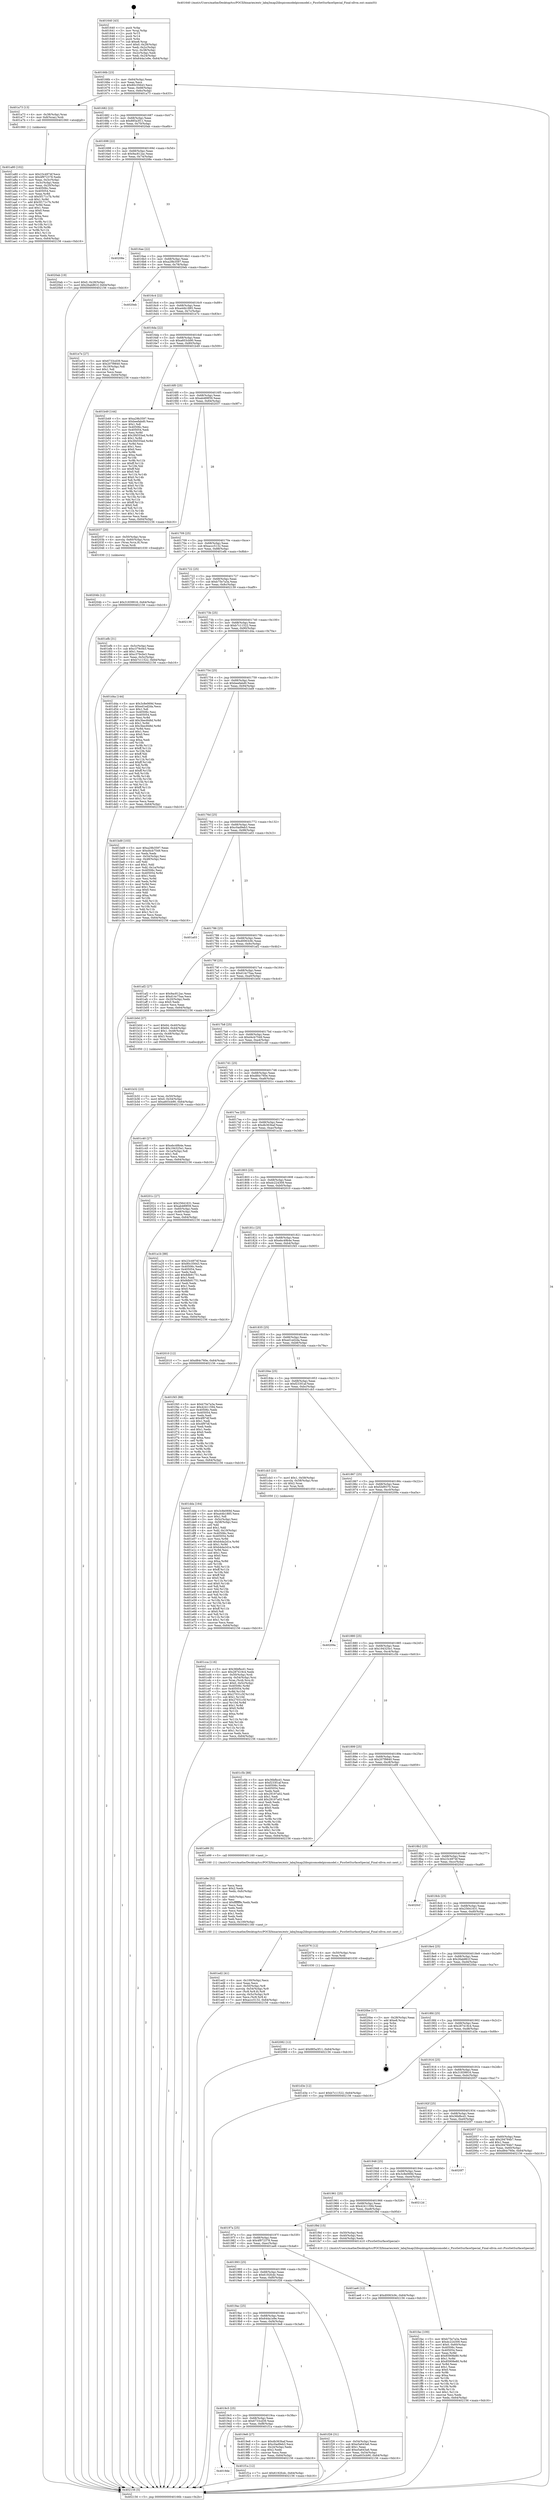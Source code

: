 digraph "0x401640" {
  label = "0x401640 (/mnt/c/Users/mathe/Desktop/tcc/POCII/binaries/extr_labq3map2libspicomodelpicomodel.c_PicoSetSurfaceSpecial_Final-ollvm.out::main(0))"
  labelloc = "t"
  node[shape=record]

  Entry [label="",width=0.3,height=0.3,shape=circle,fillcolor=black,style=filled]
  "0x40166b" [label="{
     0x40166b [23]\l
     | [instrs]\l
     &nbsp;&nbsp;0x40166b \<+3\>: mov -0x64(%rbp),%eax\l
     &nbsp;&nbsp;0x40166e \<+2\>: mov %eax,%ecx\l
     &nbsp;&nbsp;0x401670 \<+6\>: sub $0x80c35643,%ecx\l
     &nbsp;&nbsp;0x401676 \<+3\>: mov %eax,-0x68(%rbp)\l
     &nbsp;&nbsp;0x401679 \<+3\>: mov %ecx,-0x6c(%rbp)\l
     &nbsp;&nbsp;0x40167c \<+6\>: je 0000000000401a73 \<main+0x433\>\l
  }"]
  "0x401a73" [label="{
     0x401a73 [13]\l
     | [instrs]\l
     &nbsp;&nbsp;0x401a73 \<+4\>: mov -0x38(%rbp),%rax\l
     &nbsp;&nbsp;0x401a77 \<+4\>: mov 0x8(%rax),%rdi\l
     &nbsp;&nbsp;0x401a7b \<+5\>: call 0000000000401060 \<atoi@plt\>\l
     | [calls]\l
     &nbsp;&nbsp;0x401060 \{1\} (unknown)\l
  }"]
  "0x401682" [label="{
     0x401682 [22]\l
     | [instrs]\l
     &nbsp;&nbsp;0x401682 \<+5\>: jmp 0000000000401687 \<main+0x47\>\l
     &nbsp;&nbsp;0x401687 \<+3\>: mov -0x68(%rbp),%eax\l
     &nbsp;&nbsp;0x40168a \<+5\>: sub $0x885a3f11,%eax\l
     &nbsp;&nbsp;0x40168f \<+3\>: mov %eax,-0x70(%rbp)\l
     &nbsp;&nbsp;0x401692 \<+6\>: je 00000000004020ab \<main+0xa6b\>\l
  }"]
  Exit [label="",width=0.3,height=0.3,shape=circle,fillcolor=black,style=filled,peripheries=2]
  "0x4020ab" [label="{
     0x4020ab [19]\l
     | [instrs]\l
     &nbsp;&nbsp;0x4020ab \<+7\>: movl $0x0,-0x28(%rbp)\l
     &nbsp;&nbsp;0x4020b2 \<+7\>: movl $0x26ab861f,-0x64(%rbp)\l
     &nbsp;&nbsp;0x4020b9 \<+5\>: jmp 0000000000402156 \<main+0xb16\>\l
  }"]
  "0x401698" [label="{
     0x401698 [22]\l
     | [instrs]\l
     &nbsp;&nbsp;0x401698 \<+5\>: jmp 000000000040169d \<main+0x5d\>\l
     &nbsp;&nbsp;0x40169d \<+3\>: mov -0x68(%rbp),%eax\l
     &nbsp;&nbsp;0x4016a0 \<+5\>: sub $0x9ac812ac,%eax\l
     &nbsp;&nbsp;0x4016a5 \<+3\>: mov %eax,-0x74(%rbp)\l
     &nbsp;&nbsp;0x4016a8 \<+6\>: je 000000000040208e \<main+0xa4e\>\l
  }"]
  "0x402082" [label="{
     0x402082 [12]\l
     | [instrs]\l
     &nbsp;&nbsp;0x402082 \<+7\>: movl $0x885a3f11,-0x64(%rbp)\l
     &nbsp;&nbsp;0x402089 \<+5\>: jmp 0000000000402156 \<main+0xb16\>\l
  }"]
  "0x40208e" [label="{
     0x40208e\l
  }", style=dashed]
  "0x4016ae" [label="{
     0x4016ae [22]\l
     | [instrs]\l
     &nbsp;&nbsp;0x4016ae \<+5\>: jmp 00000000004016b3 \<main+0x73\>\l
     &nbsp;&nbsp;0x4016b3 \<+3\>: mov -0x68(%rbp),%eax\l
     &nbsp;&nbsp;0x4016b6 \<+5\>: sub $0xa29b3597,%eax\l
     &nbsp;&nbsp;0x4016bb \<+3\>: mov %eax,-0x78(%rbp)\l
     &nbsp;&nbsp;0x4016be \<+6\>: je 00000000004020eb \<main+0xaab\>\l
  }"]
  "0x40204b" [label="{
     0x40204b [12]\l
     | [instrs]\l
     &nbsp;&nbsp;0x40204b \<+7\>: movl $0x31839916,-0x64(%rbp)\l
     &nbsp;&nbsp;0x402052 \<+5\>: jmp 0000000000402156 \<main+0xb16\>\l
  }"]
  "0x4020eb" [label="{
     0x4020eb\l
  }", style=dashed]
  "0x4016c4" [label="{
     0x4016c4 [22]\l
     | [instrs]\l
     &nbsp;&nbsp;0x4016c4 \<+5\>: jmp 00000000004016c9 \<main+0x89\>\l
     &nbsp;&nbsp;0x4016c9 \<+3\>: mov -0x68(%rbp),%eax\l
     &nbsp;&nbsp;0x4016cc \<+5\>: sub $0xa44b1885,%eax\l
     &nbsp;&nbsp;0x4016d1 \<+3\>: mov %eax,-0x7c(%rbp)\l
     &nbsp;&nbsp;0x4016d4 \<+6\>: je 0000000000401e7e \<main+0x83e\>\l
  }"]
  "0x401fac" [label="{
     0x401fac [100]\l
     | [instrs]\l
     &nbsp;&nbsp;0x401fac \<+5\>: mov $0xb75e7a3a,%edx\l
     &nbsp;&nbsp;0x401fb1 \<+5\>: mov $0xdc224309,%esi\l
     &nbsp;&nbsp;0x401fb6 \<+7\>: movl $0x0,-0x60(%rbp)\l
     &nbsp;&nbsp;0x401fbd \<+7\>: mov 0x40506c,%eax\l
     &nbsp;&nbsp;0x401fc4 \<+7\>: mov 0x405054,%ecx\l
     &nbsp;&nbsp;0x401fcb \<+3\>: mov %eax,%r8d\l
     &nbsp;&nbsp;0x401fce \<+7\>: add $0x85908e80,%r8d\l
     &nbsp;&nbsp;0x401fd5 \<+4\>: sub $0x1,%r8d\l
     &nbsp;&nbsp;0x401fd9 \<+7\>: sub $0x85908e80,%r8d\l
     &nbsp;&nbsp;0x401fe0 \<+4\>: imul %r8d,%eax\l
     &nbsp;&nbsp;0x401fe4 \<+3\>: and $0x1,%eax\l
     &nbsp;&nbsp;0x401fe7 \<+3\>: cmp $0x0,%eax\l
     &nbsp;&nbsp;0x401fea \<+4\>: sete %r9b\l
     &nbsp;&nbsp;0x401fee \<+3\>: cmp $0xa,%ecx\l
     &nbsp;&nbsp;0x401ff1 \<+4\>: setl %r10b\l
     &nbsp;&nbsp;0x401ff5 \<+3\>: mov %r9b,%r11b\l
     &nbsp;&nbsp;0x401ff8 \<+3\>: and %r10b,%r11b\l
     &nbsp;&nbsp;0x401ffb \<+3\>: xor %r10b,%r9b\l
     &nbsp;&nbsp;0x401ffe \<+3\>: or %r9b,%r11b\l
     &nbsp;&nbsp;0x402001 \<+4\>: test $0x1,%r11b\l
     &nbsp;&nbsp;0x402005 \<+3\>: cmovne %esi,%edx\l
     &nbsp;&nbsp;0x402008 \<+3\>: mov %edx,-0x64(%rbp)\l
     &nbsp;&nbsp;0x40200b \<+5\>: jmp 0000000000402156 \<main+0xb16\>\l
  }"]
  "0x401e7e" [label="{
     0x401e7e [27]\l
     | [instrs]\l
     &nbsp;&nbsp;0x401e7e \<+5\>: mov $0x6733cd39,%eax\l
     &nbsp;&nbsp;0x401e83 \<+5\>: mov $0x207f9840,%ecx\l
     &nbsp;&nbsp;0x401e88 \<+3\>: mov -0x19(%rbp),%dl\l
     &nbsp;&nbsp;0x401e8b \<+3\>: test $0x1,%dl\l
     &nbsp;&nbsp;0x401e8e \<+3\>: cmovne %ecx,%eax\l
     &nbsp;&nbsp;0x401e91 \<+3\>: mov %eax,-0x64(%rbp)\l
     &nbsp;&nbsp;0x401e94 \<+5\>: jmp 0000000000402156 \<main+0xb16\>\l
  }"]
  "0x4016da" [label="{
     0x4016da [22]\l
     | [instrs]\l
     &nbsp;&nbsp;0x4016da \<+5\>: jmp 00000000004016df \<main+0x9f\>\l
     &nbsp;&nbsp;0x4016df \<+3\>: mov -0x68(%rbp),%eax\l
     &nbsp;&nbsp;0x4016e2 \<+5\>: sub $0xa603cb90,%eax\l
     &nbsp;&nbsp;0x4016e7 \<+3\>: mov %eax,-0x80(%rbp)\l
     &nbsp;&nbsp;0x4016ea \<+6\>: je 0000000000401b49 \<main+0x509\>\l
  }"]
  "0x4019de" [label="{
     0x4019de\l
  }", style=dashed]
  "0x401b49" [label="{
     0x401b49 [144]\l
     | [instrs]\l
     &nbsp;&nbsp;0x401b49 \<+5\>: mov $0xa29b3597,%eax\l
     &nbsp;&nbsp;0x401b4e \<+5\>: mov $0xbeefabd0,%ecx\l
     &nbsp;&nbsp;0x401b53 \<+2\>: mov $0x1,%dl\l
     &nbsp;&nbsp;0x401b55 \<+7\>: mov 0x40506c,%esi\l
     &nbsp;&nbsp;0x401b5c \<+7\>: mov 0x405054,%edi\l
     &nbsp;&nbsp;0x401b63 \<+3\>: mov %esi,%r8d\l
     &nbsp;&nbsp;0x401b66 \<+7\>: add $0x3f4555ed,%r8d\l
     &nbsp;&nbsp;0x401b6d \<+4\>: sub $0x1,%r8d\l
     &nbsp;&nbsp;0x401b71 \<+7\>: sub $0x3f4555ed,%r8d\l
     &nbsp;&nbsp;0x401b78 \<+4\>: imul %r8d,%esi\l
     &nbsp;&nbsp;0x401b7c \<+3\>: and $0x1,%esi\l
     &nbsp;&nbsp;0x401b7f \<+3\>: cmp $0x0,%esi\l
     &nbsp;&nbsp;0x401b82 \<+4\>: sete %r9b\l
     &nbsp;&nbsp;0x401b86 \<+3\>: cmp $0xa,%edi\l
     &nbsp;&nbsp;0x401b89 \<+4\>: setl %r10b\l
     &nbsp;&nbsp;0x401b8d \<+3\>: mov %r9b,%r11b\l
     &nbsp;&nbsp;0x401b90 \<+4\>: xor $0xff,%r11b\l
     &nbsp;&nbsp;0x401b94 \<+3\>: mov %r10b,%bl\l
     &nbsp;&nbsp;0x401b97 \<+3\>: xor $0xff,%bl\l
     &nbsp;&nbsp;0x401b9a \<+3\>: xor $0x0,%dl\l
     &nbsp;&nbsp;0x401b9d \<+3\>: mov %r11b,%r14b\l
     &nbsp;&nbsp;0x401ba0 \<+4\>: and $0x0,%r14b\l
     &nbsp;&nbsp;0x401ba4 \<+3\>: and %dl,%r9b\l
     &nbsp;&nbsp;0x401ba7 \<+3\>: mov %bl,%r15b\l
     &nbsp;&nbsp;0x401baa \<+4\>: and $0x0,%r15b\l
     &nbsp;&nbsp;0x401bae \<+3\>: and %dl,%r10b\l
     &nbsp;&nbsp;0x401bb1 \<+3\>: or %r9b,%r14b\l
     &nbsp;&nbsp;0x401bb4 \<+3\>: or %r10b,%r15b\l
     &nbsp;&nbsp;0x401bb7 \<+3\>: xor %r15b,%r14b\l
     &nbsp;&nbsp;0x401bba \<+3\>: or %bl,%r11b\l
     &nbsp;&nbsp;0x401bbd \<+4\>: xor $0xff,%r11b\l
     &nbsp;&nbsp;0x401bc1 \<+3\>: or $0x0,%dl\l
     &nbsp;&nbsp;0x401bc4 \<+3\>: and %dl,%r11b\l
     &nbsp;&nbsp;0x401bc7 \<+3\>: or %r11b,%r14b\l
     &nbsp;&nbsp;0x401bca \<+4\>: test $0x1,%r14b\l
     &nbsp;&nbsp;0x401bce \<+3\>: cmovne %ecx,%eax\l
     &nbsp;&nbsp;0x401bd1 \<+3\>: mov %eax,-0x64(%rbp)\l
     &nbsp;&nbsp;0x401bd4 \<+5\>: jmp 0000000000402156 \<main+0xb16\>\l
  }"]
  "0x4016f0" [label="{
     0x4016f0 [25]\l
     | [instrs]\l
     &nbsp;&nbsp;0x4016f0 \<+5\>: jmp 00000000004016f5 \<main+0xb5\>\l
     &nbsp;&nbsp;0x4016f5 \<+3\>: mov -0x68(%rbp),%eax\l
     &nbsp;&nbsp;0x4016f8 \<+5\>: sub $0xab489f39,%eax\l
     &nbsp;&nbsp;0x4016fd \<+6\>: mov %eax,-0x84(%rbp)\l
     &nbsp;&nbsp;0x401703 \<+6\>: je 0000000000402037 \<main+0x9f7\>\l
  }"]
  "0x401f1a" [label="{
     0x401f1a [12]\l
     | [instrs]\l
     &nbsp;&nbsp;0x401f1a \<+7\>: movl $0x6192fcdc,-0x64(%rbp)\l
     &nbsp;&nbsp;0x401f21 \<+5\>: jmp 0000000000402156 \<main+0xb16\>\l
  }"]
  "0x402037" [label="{
     0x402037 [20]\l
     | [instrs]\l
     &nbsp;&nbsp;0x402037 \<+4\>: mov -0x50(%rbp),%rax\l
     &nbsp;&nbsp;0x40203b \<+4\>: movslq -0x60(%rbp),%rcx\l
     &nbsp;&nbsp;0x40203f \<+4\>: mov (%rax,%rcx,8),%rax\l
     &nbsp;&nbsp;0x402043 \<+3\>: mov %rax,%rdi\l
     &nbsp;&nbsp;0x402046 \<+5\>: call 0000000000401030 \<free@plt\>\l
     | [calls]\l
     &nbsp;&nbsp;0x401030 \{1\} (unknown)\l
  }"]
  "0x401709" [label="{
     0x401709 [25]\l
     | [instrs]\l
     &nbsp;&nbsp;0x401709 \<+5\>: jmp 000000000040170e \<main+0xce\>\l
     &nbsp;&nbsp;0x40170e \<+3\>: mov -0x68(%rbp),%eax\l
     &nbsp;&nbsp;0x401711 \<+5\>: sub $0xaccc5132,%eax\l
     &nbsp;&nbsp;0x401716 \<+6\>: mov %eax,-0x88(%rbp)\l
     &nbsp;&nbsp;0x40171c \<+6\>: je 0000000000401efb \<main+0x8bb\>\l
  }"]
  "0x401ed2" [label="{
     0x401ed2 [41]\l
     | [instrs]\l
     &nbsp;&nbsp;0x401ed2 \<+6\>: mov -0x100(%rbp),%ecx\l
     &nbsp;&nbsp;0x401ed8 \<+3\>: imul %eax,%ecx\l
     &nbsp;&nbsp;0x401edb \<+4\>: mov -0x50(%rbp),%r8\l
     &nbsp;&nbsp;0x401edf \<+4\>: movslq -0x54(%rbp),%r9\l
     &nbsp;&nbsp;0x401ee3 \<+4\>: mov (%r8,%r9,8),%r8\l
     &nbsp;&nbsp;0x401ee7 \<+4\>: movslq -0x5c(%rbp),%r9\l
     &nbsp;&nbsp;0x401eeb \<+4\>: mov %ecx,(%r8,%r9,4)\l
     &nbsp;&nbsp;0x401eef \<+7\>: movl $0xaccc5132,-0x64(%rbp)\l
     &nbsp;&nbsp;0x401ef6 \<+5\>: jmp 0000000000402156 \<main+0xb16\>\l
  }"]
  "0x401efb" [label="{
     0x401efb [31]\l
     | [instrs]\l
     &nbsp;&nbsp;0x401efb \<+3\>: mov -0x5c(%rbp),%eax\l
     &nbsp;&nbsp;0x401efe \<+5\>: sub $0xc379c0e3,%eax\l
     &nbsp;&nbsp;0x401f03 \<+3\>: add $0x1,%eax\l
     &nbsp;&nbsp;0x401f06 \<+5\>: add $0xc379c0e3,%eax\l
     &nbsp;&nbsp;0x401f0b \<+3\>: mov %eax,-0x5c(%rbp)\l
     &nbsp;&nbsp;0x401f0e \<+7\>: movl $0xb7c11522,-0x64(%rbp)\l
     &nbsp;&nbsp;0x401f15 \<+5\>: jmp 0000000000402156 \<main+0xb16\>\l
  }"]
  "0x401722" [label="{
     0x401722 [25]\l
     | [instrs]\l
     &nbsp;&nbsp;0x401722 \<+5\>: jmp 0000000000401727 \<main+0xe7\>\l
     &nbsp;&nbsp;0x401727 \<+3\>: mov -0x68(%rbp),%eax\l
     &nbsp;&nbsp;0x40172a \<+5\>: sub $0xb75e7a3a,%eax\l
     &nbsp;&nbsp;0x40172f \<+6\>: mov %eax,-0x8c(%rbp)\l
     &nbsp;&nbsp;0x401735 \<+6\>: je 0000000000402139 \<main+0xaf9\>\l
  }"]
  "0x401e9e" [label="{
     0x401e9e [52]\l
     | [instrs]\l
     &nbsp;&nbsp;0x401e9e \<+2\>: xor %ecx,%ecx\l
     &nbsp;&nbsp;0x401ea0 \<+5\>: mov $0x2,%edx\l
     &nbsp;&nbsp;0x401ea5 \<+6\>: mov %edx,-0xfc(%rbp)\l
     &nbsp;&nbsp;0x401eab \<+1\>: cltd\l
     &nbsp;&nbsp;0x401eac \<+6\>: mov -0xfc(%rbp),%esi\l
     &nbsp;&nbsp;0x401eb2 \<+2\>: idiv %esi\l
     &nbsp;&nbsp;0x401eb4 \<+6\>: imul $0xfffffffe,%edx,%edx\l
     &nbsp;&nbsp;0x401eba \<+2\>: mov %ecx,%edi\l
     &nbsp;&nbsp;0x401ebc \<+2\>: sub %edx,%edi\l
     &nbsp;&nbsp;0x401ebe \<+2\>: mov %ecx,%edx\l
     &nbsp;&nbsp;0x401ec0 \<+3\>: sub $0x1,%edx\l
     &nbsp;&nbsp;0x401ec3 \<+2\>: add %edx,%edi\l
     &nbsp;&nbsp;0x401ec5 \<+2\>: sub %edi,%ecx\l
     &nbsp;&nbsp;0x401ec7 \<+6\>: mov %ecx,-0x100(%rbp)\l
     &nbsp;&nbsp;0x401ecd \<+5\>: call 0000000000401160 \<next_i\>\l
     | [calls]\l
     &nbsp;&nbsp;0x401160 \{1\} (/mnt/c/Users/mathe/Desktop/tcc/POCII/binaries/extr_labq3map2libspicomodelpicomodel.c_PicoSetSurfaceSpecial_Final-ollvm.out::next_i)\l
  }"]
  "0x402139" [label="{
     0x402139\l
  }", style=dashed]
  "0x40173b" [label="{
     0x40173b [25]\l
     | [instrs]\l
     &nbsp;&nbsp;0x40173b \<+5\>: jmp 0000000000401740 \<main+0x100\>\l
     &nbsp;&nbsp;0x401740 \<+3\>: mov -0x68(%rbp),%eax\l
     &nbsp;&nbsp;0x401743 \<+5\>: sub $0xb7c11522,%eax\l
     &nbsp;&nbsp;0x401748 \<+6\>: mov %eax,-0x90(%rbp)\l
     &nbsp;&nbsp;0x40174e \<+6\>: je 0000000000401d4a \<main+0x70a\>\l
  }"]
  "0x401cca" [label="{
     0x401cca [116]\l
     | [instrs]\l
     &nbsp;&nbsp;0x401cca \<+5\>: mov $0x36bfbcd1,%ecx\l
     &nbsp;&nbsp;0x401ccf \<+5\>: mov $0x287419c4,%edx\l
     &nbsp;&nbsp;0x401cd4 \<+4\>: mov -0x50(%rbp),%rdi\l
     &nbsp;&nbsp;0x401cd8 \<+4\>: movslq -0x54(%rbp),%rsi\l
     &nbsp;&nbsp;0x401cdc \<+4\>: mov %rax,(%rdi,%rsi,8)\l
     &nbsp;&nbsp;0x401ce0 \<+7\>: movl $0x0,-0x5c(%rbp)\l
     &nbsp;&nbsp;0x401ce7 \<+8\>: mov 0x40506c,%r8d\l
     &nbsp;&nbsp;0x401cef \<+8\>: mov 0x405054,%r9d\l
     &nbsp;&nbsp;0x401cf7 \<+3\>: mov %r8d,%r10d\l
     &nbsp;&nbsp;0x401cfa \<+7\>: sub $0x27031c5f,%r10d\l
     &nbsp;&nbsp;0x401d01 \<+4\>: sub $0x1,%r10d\l
     &nbsp;&nbsp;0x401d05 \<+7\>: add $0x27031c5f,%r10d\l
     &nbsp;&nbsp;0x401d0c \<+4\>: imul %r10d,%r8d\l
     &nbsp;&nbsp;0x401d10 \<+4\>: and $0x1,%r8d\l
     &nbsp;&nbsp;0x401d14 \<+4\>: cmp $0x0,%r8d\l
     &nbsp;&nbsp;0x401d18 \<+4\>: sete %r11b\l
     &nbsp;&nbsp;0x401d1c \<+4\>: cmp $0xa,%r9d\l
     &nbsp;&nbsp;0x401d20 \<+3\>: setl %bl\l
     &nbsp;&nbsp;0x401d23 \<+3\>: mov %r11b,%r14b\l
     &nbsp;&nbsp;0x401d26 \<+3\>: and %bl,%r14b\l
     &nbsp;&nbsp;0x401d29 \<+3\>: xor %bl,%r11b\l
     &nbsp;&nbsp;0x401d2c \<+3\>: or %r11b,%r14b\l
     &nbsp;&nbsp;0x401d2f \<+4\>: test $0x1,%r14b\l
     &nbsp;&nbsp;0x401d33 \<+3\>: cmovne %edx,%ecx\l
     &nbsp;&nbsp;0x401d36 \<+3\>: mov %ecx,-0x64(%rbp)\l
     &nbsp;&nbsp;0x401d39 \<+5\>: jmp 0000000000402156 \<main+0xb16\>\l
  }"]
  "0x401d4a" [label="{
     0x401d4a [144]\l
     | [instrs]\l
     &nbsp;&nbsp;0x401d4a \<+5\>: mov $0x3c8e069d,%eax\l
     &nbsp;&nbsp;0x401d4f \<+5\>: mov $0xed1ed2da,%ecx\l
     &nbsp;&nbsp;0x401d54 \<+2\>: mov $0x1,%dl\l
     &nbsp;&nbsp;0x401d56 \<+7\>: mov 0x40506c,%esi\l
     &nbsp;&nbsp;0x401d5d \<+7\>: mov 0x405054,%edi\l
     &nbsp;&nbsp;0x401d64 \<+3\>: mov %esi,%r8d\l
     &nbsp;&nbsp;0x401d67 \<+7\>: add $0x3bec848d,%r8d\l
     &nbsp;&nbsp;0x401d6e \<+4\>: sub $0x1,%r8d\l
     &nbsp;&nbsp;0x401d72 \<+7\>: sub $0x3bec848d,%r8d\l
     &nbsp;&nbsp;0x401d79 \<+4\>: imul %r8d,%esi\l
     &nbsp;&nbsp;0x401d7d \<+3\>: and $0x1,%esi\l
     &nbsp;&nbsp;0x401d80 \<+3\>: cmp $0x0,%esi\l
     &nbsp;&nbsp;0x401d83 \<+4\>: sete %r9b\l
     &nbsp;&nbsp;0x401d87 \<+3\>: cmp $0xa,%edi\l
     &nbsp;&nbsp;0x401d8a \<+4\>: setl %r10b\l
     &nbsp;&nbsp;0x401d8e \<+3\>: mov %r9b,%r11b\l
     &nbsp;&nbsp;0x401d91 \<+4\>: xor $0xff,%r11b\l
     &nbsp;&nbsp;0x401d95 \<+3\>: mov %r10b,%bl\l
     &nbsp;&nbsp;0x401d98 \<+3\>: xor $0xff,%bl\l
     &nbsp;&nbsp;0x401d9b \<+3\>: xor $0x1,%dl\l
     &nbsp;&nbsp;0x401d9e \<+3\>: mov %r11b,%r14b\l
     &nbsp;&nbsp;0x401da1 \<+4\>: and $0xff,%r14b\l
     &nbsp;&nbsp;0x401da5 \<+3\>: and %dl,%r9b\l
     &nbsp;&nbsp;0x401da8 \<+3\>: mov %bl,%r15b\l
     &nbsp;&nbsp;0x401dab \<+4\>: and $0xff,%r15b\l
     &nbsp;&nbsp;0x401daf \<+3\>: and %dl,%r10b\l
     &nbsp;&nbsp;0x401db2 \<+3\>: or %r9b,%r14b\l
     &nbsp;&nbsp;0x401db5 \<+3\>: or %r10b,%r15b\l
     &nbsp;&nbsp;0x401db8 \<+3\>: xor %r15b,%r14b\l
     &nbsp;&nbsp;0x401dbb \<+3\>: or %bl,%r11b\l
     &nbsp;&nbsp;0x401dbe \<+4\>: xor $0xff,%r11b\l
     &nbsp;&nbsp;0x401dc2 \<+3\>: or $0x1,%dl\l
     &nbsp;&nbsp;0x401dc5 \<+3\>: and %dl,%r11b\l
     &nbsp;&nbsp;0x401dc8 \<+3\>: or %r11b,%r14b\l
     &nbsp;&nbsp;0x401dcb \<+4\>: test $0x1,%r14b\l
     &nbsp;&nbsp;0x401dcf \<+3\>: cmovne %ecx,%eax\l
     &nbsp;&nbsp;0x401dd2 \<+3\>: mov %eax,-0x64(%rbp)\l
     &nbsp;&nbsp;0x401dd5 \<+5\>: jmp 0000000000402156 \<main+0xb16\>\l
  }"]
  "0x401754" [label="{
     0x401754 [25]\l
     | [instrs]\l
     &nbsp;&nbsp;0x401754 \<+5\>: jmp 0000000000401759 \<main+0x119\>\l
     &nbsp;&nbsp;0x401759 \<+3\>: mov -0x68(%rbp),%eax\l
     &nbsp;&nbsp;0x40175c \<+5\>: sub $0xbeefabd0,%eax\l
     &nbsp;&nbsp;0x401761 \<+6\>: mov %eax,-0x94(%rbp)\l
     &nbsp;&nbsp;0x401767 \<+6\>: je 0000000000401bd9 \<main+0x599\>\l
  }"]
  "0x401b32" [label="{
     0x401b32 [23]\l
     | [instrs]\l
     &nbsp;&nbsp;0x401b32 \<+4\>: mov %rax,-0x50(%rbp)\l
     &nbsp;&nbsp;0x401b36 \<+7\>: movl $0x0,-0x54(%rbp)\l
     &nbsp;&nbsp;0x401b3d \<+7\>: movl $0xa603cb90,-0x64(%rbp)\l
     &nbsp;&nbsp;0x401b44 \<+5\>: jmp 0000000000402156 \<main+0xb16\>\l
  }"]
  "0x401bd9" [label="{
     0x401bd9 [103]\l
     | [instrs]\l
     &nbsp;&nbsp;0x401bd9 \<+5\>: mov $0xa29b3597,%eax\l
     &nbsp;&nbsp;0x401bde \<+5\>: mov $0xd4cb7549,%ecx\l
     &nbsp;&nbsp;0x401be3 \<+2\>: xor %edx,%edx\l
     &nbsp;&nbsp;0x401be5 \<+3\>: mov -0x54(%rbp),%esi\l
     &nbsp;&nbsp;0x401be8 \<+3\>: cmp -0x48(%rbp),%esi\l
     &nbsp;&nbsp;0x401beb \<+4\>: setl %dil\l
     &nbsp;&nbsp;0x401bef \<+4\>: and $0x1,%dil\l
     &nbsp;&nbsp;0x401bf3 \<+4\>: mov %dil,-0x1a(%rbp)\l
     &nbsp;&nbsp;0x401bf7 \<+7\>: mov 0x40506c,%esi\l
     &nbsp;&nbsp;0x401bfe \<+8\>: mov 0x405054,%r8d\l
     &nbsp;&nbsp;0x401c06 \<+3\>: sub $0x1,%edx\l
     &nbsp;&nbsp;0x401c09 \<+3\>: mov %esi,%r9d\l
     &nbsp;&nbsp;0x401c0c \<+3\>: add %edx,%r9d\l
     &nbsp;&nbsp;0x401c0f \<+4\>: imul %r9d,%esi\l
     &nbsp;&nbsp;0x401c13 \<+3\>: and $0x1,%esi\l
     &nbsp;&nbsp;0x401c16 \<+3\>: cmp $0x0,%esi\l
     &nbsp;&nbsp;0x401c19 \<+4\>: sete %dil\l
     &nbsp;&nbsp;0x401c1d \<+4\>: cmp $0xa,%r8d\l
     &nbsp;&nbsp;0x401c21 \<+4\>: setl %r10b\l
     &nbsp;&nbsp;0x401c25 \<+3\>: mov %dil,%r11b\l
     &nbsp;&nbsp;0x401c28 \<+3\>: and %r10b,%r11b\l
     &nbsp;&nbsp;0x401c2b \<+3\>: xor %r10b,%dil\l
     &nbsp;&nbsp;0x401c2e \<+3\>: or %dil,%r11b\l
     &nbsp;&nbsp;0x401c31 \<+4\>: test $0x1,%r11b\l
     &nbsp;&nbsp;0x401c35 \<+3\>: cmovne %ecx,%eax\l
     &nbsp;&nbsp;0x401c38 \<+3\>: mov %eax,-0x64(%rbp)\l
     &nbsp;&nbsp;0x401c3b \<+5\>: jmp 0000000000402156 \<main+0xb16\>\l
  }"]
  "0x40176d" [label="{
     0x40176d [25]\l
     | [instrs]\l
     &nbsp;&nbsp;0x40176d \<+5\>: jmp 0000000000401772 \<main+0x132\>\l
     &nbsp;&nbsp;0x401772 \<+3\>: mov -0x68(%rbp),%eax\l
     &nbsp;&nbsp;0x401775 \<+5\>: sub $0xc0ad9eb3,%eax\l
     &nbsp;&nbsp;0x40177a \<+6\>: mov %eax,-0x98(%rbp)\l
     &nbsp;&nbsp;0x401780 \<+6\>: je 0000000000401a03 \<main+0x3c3\>\l
  }"]
  "0x401a80" [label="{
     0x401a80 [102]\l
     | [instrs]\l
     &nbsp;&nbsp;0x401a80 \<+5\>: mov $0x23c4974f,%ecx\l
     &nbsp;&nbsp;0x401a85 \<+5\>: mov $0x4f972378,%edx\l
     &nbsp;&nbsp;0x401a8a \<+3\>: mov %eax,-0x3c(%rbp)\l
     &nbsp;&nbsp;0x401a8d \<+3\>: mov -0x3c(%rbp),%eax\l
     &nbsp;&nbsp;0x401a90 \<+3\>: mov %eax,-0x20(%rbp)\l
     &nbsp;&nbsp;0x401a93 \<+7\>: mov 0x40506c,%eax\l
     &nbsp;&nbsp;0x401a9a \<+7\>: mov 0x405054,%esi\l
     &nbsp;&nbsp;0x401aa1 \<+3\>: mov %eax,%r8d\l
     &nbsp;&nbsp;0x401aa4 \<+7\>: sub $0x5f171c7b,%r8d\l
     &nbsp;&nbsp;0x401aab \<+4\>: sub $0x1,%r8d\l
     &nbsp;&nbsp;0x401aaf \<+7\>: add $0x5f171c7b,%r8d\l
     &nbsp;&nbsp;0x401ab6 \<+4\>: imul %r8d,%eax\l
     &nbsp;&nbsp;0x401aba \<+3\>: and $0x1,%eax\l
     &nbsp;&nbsp;0x401abd \<+3\>: cmp $0x0,%eax\l
     &nbsp;&nbsp;0x401ac0 \<+4\>: sete %r9b\l
     &nbsp;&nbsp;0x401ac4 \<+3\>: cmp $0xa,%esi\l
     &nbsp;&nbsp;0x401ac7 \<+4\>: setl %r10b\l
     &nbsp;&nbsp;0x401acb \<+3\>: mov %r9b,%r11b\l
     &nbsp;&nbsp;0x401ace \<+3\>: and %r10b,%r11b\l
     &nbsp;&nbsp;0x401ad1 \<+3\>: xor %r10b,%r9b\l
     &nbsp;&nbsp;0x401ad4 \<+3\>: or %r9b,%r11b\l
     &nbsp;&nbsp;0x401ad7 \<+4\>: test $0x1,%r11b\l
     &nbsp;&nbsp;0x401adb \<+3\>: cmovne %edx,%ecx\l
     &nbsp;&nbsp;0x401ade \<+3\>: mov %ecx,-0x64(%rbp)\l
     &nbsp;&nbsp;0x401ae1 \<+5\>: jmp 0000000000402156 \<main+0xb16\>\l
  }"]
  "0x401a03" [label="{
     0x401a03\l
  }", style=dashed]
  "0x401786" [label="{
     0x401786 [25]\l
     | [instrs]\l
     &nbsp;&nbsp;0x401786 \<+5\>: jmp 000000000040178b \<main+0x14b\>\l
     &nbsp;&nbsp;0x40178b \<+3\>: mov -0x68(%rbp),%eax\l
     &nbsp;&nbsp;0x40178e \<+5\>: sub $0xd0063c9c,%eax\l
     &nbsp;&nbsp;0x401793 \<+6\>: mov %eax,-0x9c(%rbp)\l
     &nbsp;&nbsp;0x401799 \<+6\>: je 0000000000401af2 \<main+0x4b2\>\l
  }"]
  "0x401640" [label="{
     0x401640 [43]\l
     | [instrs]\l
     &nbsp;&nbsp;0x401640 \<+1\>: push %rbp\l
     &nbsp;&nbsp;0x401641 \<+3\>: mov %rsp,%rbp\l
     &nbsp;&nbsp;0x401644 \<+2\>: push %r15\l
     &nbsp;&nbsp;0x401646 \<+2\>: push %r14\l
     &nbsp;&nbsp;0x401648 \<+1\>: push %rbx\l
     &nbsp;&nbsp;0x401649 \<+7\>: sub $0xe8,%rsp\l
     &nbsp;&nbsp;0x401650 \<+7\>: movl $0x0,-0x28(%rbp)\l
     &nbsp;&nbsp;0x401657 \<+3\>: mov %edi,-0x2c(%rbp)\l
     &nbsp;&nbsp;0x40165a \<+4\>: mov %rsi,-0x38(%rbp)\l
     &nbsp;&nbsp;0x40165e \<+3\>: mov -0x2c(%rbp),%edi\l
     &nbsp;&nbsp;0x401661 \<+3\>: mov %edi,-0x24(%rbp)\l
     &nbsp;&nbsp;0x401664 \<+7\>: movl $0x644a1e9e,-0x64(%rbp)\l
  }"]
  "0x401af2" [label="{
     0x401af2 [27]\l
     | [instrs]\l
     &nbsp;&nbsp;0x401af2 \<+5\>: mov $0x9ac812ac,%eax\l
     &nbsp;&nbsp;0x401af7 \<+5\>: mov $0xd14c75aa,%ecx\l
     &nbsp;&nbsp;0x401afc \<+3\>: mov -0x20(%rbp),%edx\l
     &nbsp;&nbsp;0x401aff \<+3\>: cmp $0x0,%edx\l
     &nbsp;&nbsp;0x401b02 \<+3\>: cmove %ecx,%eax\l
     &nbsp;&nbsp;0x401b05 \<+3\>: mov %eax,-0x64(%rbp)\l
     &nbsp;&nbsp;0x401b08 \<+5\>: jmp 0000000000402156 \<main+0xb16\>\l
  }"]
  "0x40179f" [label="{
     0x40179f [25]\l
     | [instrs]\l
     &nbsp;&nbsp;0x40179f \<+5\>: jmp 00000000004017a4 \<main+0x164\>\l
     &nbsp;&nbsp;0x4017a4 \<+3\>: mov -0x68(%rbp),%eax\l
     &nbsp;&nbsp;0x4017a7 \<+5\>: sub $0xd14c75aa,%eax\l
     &nbsp;&nbsp;0x4017ac \<+6\>: mov %eax,-0xa0(%rbp)\l
     &nbsp;&nbsp;0x4017b2 \<+6\>: je 0000000000401b0d \<main+0x4cd\>\l
  }"]
  "0x402156" [label="{
     0x402156 [5]\l
     | [instrs]\l
     &nbsp;&nbsp;0x402156 \<+5\>: jmp 000000000040166b \<main+0x2b\>\l
  }"]
  "0x401b0d" [label="{
     0x401b0d [37]\l
     | [instrs]\l
     &nbsp;&nbsp;0x401b0d \<+7\>: movl $0x64,-0x40(%rbp)\l
     &nbsp;&nbsp;0x401b14 \<+7\>: movl $0x64,-0x44(%rbp)\l
     &nbsp;&nbsp;0x401b1b \<+7\>: movl $0x1,-0x48(%rbp)\l
     &nbsp;&nbsp;0x401b22 \<+4\>: movslq -0x48(%rbp),%rax\l
     &nbsp;&nbsp;0x401b26 \<+4\>: shl $0x3,%rax\l
     &nbsp;&nbsp;0x401b2a \<+3\>: mov %rax,%rdi\l
     &nbsp;&nbsp;0x401b2d \<+5\>: call 0000000000401050 \<malloc@plt\>\l
     | [calls]\l
     &nbsp;&nbsp;0x401050 \{1\} (unknown)\l
  }"]
  "0x4017b8" [label="{
     0x4017b8 [25]\l
     | [instrs]\l
     &nbsp;&nbsp;0x4017b8 \<+5\>: jmp 00000000004017bd \<main+0x17d\>\l
     &nbsp;&nbsp;0x4017bd \<+3\>: mov -0x68(%rbp),%eax\l
     &nbsp;&nbsp;0x4017c0 \<+5\>: sub $0xd4cb7549,%eax\l
     &nbsp;&nbsp;0x4017c5 \<+6\>: mov %eax,-0xa4(%rbp)\l
     &nbsp;&nbsp;0x4017cb \<+6\>: je 0000000000401c40 \<main+0x600\>\l
  }"]
  "0x4019c5" [label="{
     0x4019c5 [25]\l
     | [instrs]\l
     &nbsp;&nbsp;0x4019c5 \<+5\>: jmp 00000000004019ca \<main+0x38a\>\l
     &nbsp;&nbsp;0x4019ca \<+3\>: mov -0x68(%rbp),%eax\l
     &nbsp;&nbsp;0x4019cd \<+5\>: sub $0x6733cd39,%eax\l
     &nbsp;&nbsp;0x4019d2 \<+6\>: mov %eax,-0xf8(%rbp)\l
     &nbsp;&nbsp;0x4019d8 \<+6\>: je 0000000000401f1a \<main+0x8da\>\l
  }"]
  "0x401c40" [label="{
     0x401c40 [27]\l
     | [instrs]\l
     &nbsp;&nbsp;0x401c40 \<+5\>: mov $0xebc49b4e,%eax\l
     &nbsp;&nbsp;0x401c45 \<+5\>: mov $0x194325e1,%ecx\l
     &nbsp;&nbsp;0x401c4a \<+3\>: mov -0x1a(%rbp),%dl\l
     &nbsp;&nbsp;0x401c4d \<+3\>: test $0x1,%dl\l
     &nbsp;&nbsp;0x401c50 \<+3\>: cmovne %ecx,%eax\l
     &nbsp;&nbsp;0x401c53 \<+3\>: mov %eax,-0x64(%rbp)\l
     &nbsp;&nbsp;0x401c56 \<+5\>: jmp 0000000000402156 \<main+0xb16\>\l
  }"]
  "0x4017d1" [label="{
     0x4017d1 [25]\l
     | [instrs]\l
     &nbsp;&nbsp;0x4017d1 \<+5\>: jmp 00000000004017d6 \<main+0x196\>\l
     &nbsp;&nbsp;0x4017d6 \<+3\>: mov -0x68(%rbp),%eax\l
     &nbsp;&nbsp;0x4017d9 \<+5\>: sub $0xd84c760e,%eax\l
     &nbsp;&nbsp;0x4017de \<+6\>: mov %eax,-0xa8(%rbp)\l
     &nbsp;&nbsp;0x4017e4 \<+6\>: je 000000000040201c \<main+0x9dc\>\l
  }"]
  "0x4019e8" [label="{
     0x4019e8 [27]\l
     | [instrs]\l
     &nbsp;&nbsp;0x4019e8 \<+5\>: mov $0xdb363baf,%eax\l
     &nbsp;&nbsp;0x4019ed \<+5\>: mov $0xc0ad9eb3,%ecx\l
     &nbsp;&nbsp;0x4019f2 \<+3\>: mov -0x24(%rbp),%edx\l
     &nbsp;&nbsp;0x4019f5 \<+3\>: cmp $0x2,%edx\l
     &nbsp;&nbsp;0x4019f8 \<+3\>: cmovne %ecx,%eax\l
     &nbsp;&nbsp;0x4019fb \<+3\>: mov %eax,-0x64(%rbp)\l
     &nbsp;&nbsp;0x4019fe \<+5\>: jmp 0000000000402156 \<main+0xb16\>\l
  }"]
  "0x40201c" [label="{
     0x40201c [27]\l
     | [instrs]\l
     &nbsp;&nbsp;0x40201c \<+5\>: mov $0x25641631,%eax\l
     &nbsp;&nbsp;0x402021 \<+5\>: mov $0xab489f39,%ecx\l
     &nbsp;&nbsp;0x402026 \<+3\>: mov -0x60(%rbp),%edx\l
     &nbsp;&nbsp;0x402029 \<+3\>: cmp -0x48(%rbp),%edx\l
     &nbsp;&nbsp;0x40202c \<+3\>: cmovl %ecx,%eax\l
     &nbsp;&nbsp;0x40202f \<+3\>: mov %eax,-0x64(%rbp)\l
     &nbsp;&nbsp;0x402032 \<+5\>: jmp 0000000000402156 \<main+0xb16\>\l
  }"]
  "0x4017ea" [label="{
     0x4017ea [25]\l
     | [instrs]\l
     &nbsp;&nbsp;0x4017ea \<+5\>: jmp 00000000004017ef \<main+0x1af\>\l
     &nbsp;&nbsp;0x4017ef \<+3\>: mov -0x68(%rbp),%eax\l
     &nbsp;&nbsp;0x4017f2 \<+5\>: sub $0xdb363baf,%eax\l
     &nbsp;&nbsp;0x4017f7 \<+6\>: mov %eax,-0xac(%rbp)\l
     &nbsp;&nbsp;0x4017fd \<+6\>: je 0000000000401a1b \<main+0x3db\>\l
  }"]
  "0x4019ac" [label="{
     0x4019ac [25]\l
     | [instrs]\l
     &nbsp;&nbsp;0x4019ac \<+5\>: jmp 00000000004019b1 \<main+0x371\>\l
     &nbsp;&nbsp;0x4019b1 \<+3\>: mov -0x68(%rbp),%eax\l
     &nbsp;&nbsp;0x4019b4 \<+5\>: sub $0x644a1e9e,%eax\l
     &nbsp;&nbsp;0x4019b9 \<+6\>: mov %eax,-0xf4(%rbp)\l
     &nbsp;&nbsp;0x4019bf \<+6\>: je 00000000004019e8 \<main+0x3a8\>\l
  }"]
  "0x401a1b" [label="{
     0x401a1b [88]\l
     | [instrs]\l
     &nbsp;&nbsp;0x401a1b \<+5\>: mov $0x23c4974f,%eax\l
     &nbsp;&nbsp;0x401a20 \<+5\>: mov $0x80c35643,%ecx\l
     &nbsp;&nbsp;0x401a25 \<+7\>: mov 0x40506c,%edx\l
     &nbsp;&nbsp;0x401a2c \<+7\>: mov 0x405054,%esi\l
     &nbsp;&nbsp;0x401a33 \<+2\>: mov %edx,%edi\l
     &nbsp;&nbsp;0x401a35 \<+6\>: add $0x8db91751,%edi\l
     &nbsp;&nbsp;0x401a3b \<+3\>: sub $0x1,%edi\l
     &nbsp;&nbsp;0x401a3e \<+6\>: sub $0x8db91751,%edi\l
     &nbsp;&nbsp;0x401a44 \<+3\>: imul %edi,%edx\l
     &nbsp;&nbsp;0x401a47 \<+3\>: and $0x1,%edx\l
     &nbsp;&nbsp;0x401a4a \<+3\>: cmp $0x0,%edx\l
     &nbsp;&nbsp;0x401a4d \<+4\>: sete %r8b\l
     &nbsp;&nbsp;0x401a51 \<+3\>: cmp $0xa,%esi\l
     &nbsp;&nbsp;0x401a54 \<+4\>: setl %r9b\l
     &nbsp;&nbsp;0x401a58 \<+3\>: mov %r8b,%r10b\l
     &nbsp;&nbsp;0x401a5b \<+3\>: and %r9b,%r10b\l
     &nbsp;&nbsp;0x401a5e \<+3\>: xor %r9b,%r8b\l
     &nbsp;&nbsp;0x401a61 \<+3\>: or %r8b,%r10b\l
     &nbsp;&nbsp;0x401a64 \<+4\>: test $0x1,%r10b\l
     &nbsp;&nbsp;0x401a68 \<+3\>: cmovne %ecx,%eax\l
     &nbsp;&nbsp;0x401a6b \<+3\>: mov %eax,-0x64(%rbp)\l
     &nbsp;&nbsp;0x401a6e \<+5\>: jmp 0000000000402156 \<main+0xb16\>\l
  }"]
  "0x401803" [label="{
     0x401803 [25]\l
     | [instrs]\l
     &nbsp;&nbsp;0x401803 \<+5\>: jmp 0000000000401808 \<main+0x1c8\>\l
     &nbsp;&nbsp;0x401808 \<+3\>: mov -0x68(%rbp),%eax\l
     &nbsp;&nbsp;0x40180b \<+5\>: sub $0xdc224309,%eax\l
     &nbsp;&nbsp;0x401810 \<+6\>: mov %eax,-0xb0(%rbp)\l
     &nbsp;&nbsp;0x401816 \<+6\>: je 0000000000402010 \<main+0x9d0\>\l
  }"]
  "0x401f26" [label="{
     0x401f26 [31]\l
     | [instrs]\l
     &nbsp;&nbsp;0x401f26 \<+3\>: mov -0x54(%rbp),%eax\l
     &nbsp;&nbsp;0x401f29 \<+5\>: sub $0xe5a643a6,%eax\l
     &nbsp;&nbsp;0x401f2e \<+3\>: add $0x1,%eax\l
     &nbsp;&nbsp;0x401f31 \<+5\>: add $0xe5a643a6,%eax\l
     &nbsp;&nbsp;0x401f36 \<+3\>: mov %eax,-0x54(%rbp)\l
     &nbsp;&nbsp;0x401f39 \<+7\>: movl $0xa603cb90,-0x64(%rbp)\l
     &nbsp;&nbsp;0x401f40 \<+5\>: jmp 0000000000402156 \<main+0xb16\>\l
  }"]
  "0x402010" [label="{
     0x402010 [12]\l
     | [instrs]\l
     &nbsp;&nbsp;0x402010 \<+7\>: movl $0xd84c760e,-0x64(%rbp)\l
     &nbsp;&nbsp;0x402017 \<+5\>: jmp 0000000000402156 \<main+0xb16\>\l
  }"]
  "0x40181c" [label="{
     0x40181c [25]\l
     | [instrs]\l
     &nbsp;&nbsp;0x40181c \<+5\>: jmp 0000000000401821 \<main+0x1e1\>\l
     &nbsp;&nbsp;0x401821 \<+3\>: mov -0x68(%rbp),%eax\l
     &nbsp;&nbsp;0x401824 \<+5\>: sub $0xebc49b4e,%eax\l
     &nbsp;&nbsp;0x401829 \<+6\>: mov %eax,-0xb4(%rbp)\l
     &nbsp;&nbsp;0x40182f \<+6\>: je 0000000000401f45 \<main+0x905\>\l
  }"]
  "0x401993" [label="{
     0x401993 [25]\l
     | [instrs]\l
     &nbsp;&nbsp;0x401993 \<+5\>: jmp 0000000000401998 \<main+0x358\>\l
     &nbsp;&nbsp;0x401998 \<+3\>: mov -0x68(%rbp),%eax\l
     &nbsp;&nbsp;0x40199b \<+5\>: sub $0x6192fcdc,%eax\l
     &nbsp;&nbsp;0x4019a0 \<+6\>: mov %eax,-0xf0(%rbp)\l
     &nbsp;&nbsp;0x4019a6 \<+6\>: je 0000000000401f26 \<main+0x8e6\>\l
  }"]
  "0x401f45" [label="{
     0x401f45 [88]\l
     | [instrs]\l
     &nbsp;&nbsp;0x401f45 \<+5\>: mov $0xb75e7a3a,%eax\l
     &nbsp;&nbsp;0x401f4a \<+5\>: mov $0x42411594,%ecx\l
     &nbsp;&nbsp;0x401f4f \<+7\>: mov 0x40506c,%edx\l
     &nbsp;&nbsp;0x401f56 \<+7\>: mov 0x405054,%esi\l
     &nbsp;&nbsp;0x401f5d \<+2\>: mov %edx,%edi\l
     &nbsp;&nbsp;0x401f5f \<+6\>: add $0x4f97df,%edi\l
     &nbsp;&nbsp;0x401f65 \<+3\>: sub $0x1,%edi\l
     &nbsp;&nbsp;0x401f68 \<+6\>: sub $0x4f97df,%edi\l
     &nbsp;&nbsp;0x401f6e \<+3\>: imul %edi,%edx\l
     &nbsp;&nbsp;0x401f71 \<+3\>: and $0x1,%edx\l
     &nbsp;&nbsp;0x401f74 \<+3\>: cmp $0x0,%edx\l
     &nbsp;&nbsp;0x401f77 \<+4\>: sete %r8b\l
     &nbsp;&nbsp;0x401f7b \<+3\>: cmp $0xa,%esi\l
     &nbsp;&nbsp;0x401f7e \<+4\>: setl %r9b\l
     &nbsp;&nbsp;0x401f82 \<+3\>: mov %r8b,%r10b\l
     &nbsp;&nbsp;0x401f85 \<+3\>: and %r9b,%r10b\l
     &nbsp;&nbsp;0x401f88 \<+3\>: xor %r9b,%r8b\l
     &nbsp;&nbsp;0x401f8b \<+3\>: or %r8b,%r10b\l
     &nbsp;&nbsp;0x401f8e \<+4\>: test $0x1,%r10b\l
     &nbsp;&nbsp;0x401f92 \<+3\>: cmovne %ecx,%eax\l
     &nbsp;&nbsp;0x401f95 \<+3\>: mov %eax,-0x64(%rbp)\l
     &nbsp;&nbsp;0x401f98 \<+5\>: jmp 0000000000402156 \<main+0xb16\>\l
  }"]
  "0x401835" [label="{
     0x401835 [25]\l
     | [instrs]\l
     &nbsp;&nbsp;0x401835 \<+5\>: jmp 000000000040183a \<main+0x1fa\>\l
     &nbsp;&nbsp;0x40183a \<+3\>: mov -0x68(%rbp),%eax\l
     &nbsp;&nbsp;0x40183d \<+5\>: sub $0xed1ed2da,%eax\l
     &nbsp;&nbsp;0x401842 \<+6\>: mov %eax,-0xb8(%rbp)\l
     &nbsp;&nbsp;0x401848 \<+6\>: je 0000000000401dda \<main+0x79a\>\l
  }"]
  "0x401ae6" [label="{
     0x401ae6 [12]\l
     | [instrs]\l
     &nbsp;&nbsp;0x401ae6 \<+7\>: movl $0xd0063c9c,-0x64(%rbp)\l
     &nbsp;&nbsp;0x401aed \<+5\>: jmp 0000000000402156 \<main+0xb16\>\l
  }"]
  "0x401dda" [label="{
     0x401dda [164]\l
     | [instrs]\l
     &nbsp;&nbsp;0x401dda \<+5\>: mov $0x3c8e069d,%eax\l
     &nbsp;&nbsp;0x401ddf \<+5\>: mov $0xa44b1885,%ecx\l
     &nbsp;&nbsp;0x401de4 \<+2\>: mov $0x1,%dl\l
     &nbsp;&nbsp;0x401de6 \<+3\>: mov -0x5c(%rbp),%esi\l
     &nbsp;&nbsp;0x401de9 \<+3\>: cmp -0x58(%rbp),%esi\l
     &nbsp;&nbsp;0x401dec \<+4\>: setl %dil\l
     &nbsp;&nbsp;0x401df0 \<+4\>: and $0x1,%dil\l
     &nbsp;&nbsp;0x401df4 \<+4\>: mov %dil,-0x19(%rbp)\l
     &nbsp;&nbsp;0x401df8 \<+7\>: mov 0x40506c,%esi\l
     &nbsp;&nbsp;0x401dff \<+8\>: mov 0x405054,%r8d\l
     &nbsp;&nbsp;0x401e07 \<+3\>: mov %esi,%r9d\l
     &nbsp;&nbsp;0x401e0a \<+7\>: add $0xb4da2d1e,%r9d\l
     &nbsp;&nbsp;0x401e11 \<+4\>: sub $0x1,%r9d\l
     &nbsp;&nbsp;0x401e15 \<+7\>: sub $0xb4da2d1e,%r9d\l
     &nbsp;&nbsp;0x401e1c \<+4\>: imul %r9d,%esi\l
     &nbsp;&nbsp;0x401e20 \<+3\>: and $0x1,%esi\l
     &nbsp;&nbsp;0x401e23 \<+3\>: cmp $0x0,%esi\l
     &nbsp;&nbsp;0x401e26 \<+4\>: sete %dil\l
     &nbsp;&nbsp;0x401e2a \<+4\>: cmp $0xa,%r8d\l
     &nbsp;&nbsp;0x401e2e \<+4\>: setl %r10b\l
     &nbsp;&nbsp;0x401e32 \<+3\>: mov %dil,%r11b\l
     &nbsp;&nbsp;0x401e35 \<+4\>: xor $0xff,%r11b\l
     &nbsp;&nbsp;0x401e39 \<+3\>: mov %r10b,%bl\l
     &nbsp;&nbsp;0x401e3c \<+3\>: xor $0xff,%bl\l
     &nbsp;&nbsp;0x401e3f \<+3\>: xor $0x0,%dl\l
     &nbsp;&nbsp;0x401e42 \<+3\>: mov %r11b,%r14b\l
     &nbsp;&nbsp;0x401e45 \<+4\>: and $0x0,%r14b\l
     &nbsp;&nbsp;0x401e49 \<+3\>: and %dl,%dil\l
     &nbsp;&nbsp;0x401e4c \<+3\>: mov %bl,%r15b\l
     &nbsp;&nbsp;0x401e4f \<+4\>: and $0x0,%r15b\l
     &nbsp;&nbsp;0x401e53 \<+3\>: and %dl,%r10b\l
     &nbsp;&nbsp;0x401e56 \<+3\>: or %dil,%r14b\l
     &nbsp;&nbsp;0x401e59 \<+3\>: or %r10b,%r15b\l
     &nbsp;&nbsp;0x401e5c \<+3\>: xor %r15b,%r14b\l
     &nbsp;&nbsp;0x401e5f \<+3\>: or %bl,%r11b\l
     &nbsp;&nbsp;0x401e62 \<+4\>: xor $0xff,%r11b\l
     &nbsp;&nbsp;0x401e66 \<+3\>: or $0x0,%dl\l
     &nbsp;&nbsp;0x401e69 \<+3\>: and %dl,%r11b\l
     &nbsp;&nbsp;0x401e6c \<+3\>: or %r11b,%r14b\l
     &nbsp;&nbsp;0x401e6f \<+4\>: test $0x1,%r14b\l
     &nbsp;&nbsp;0x401e73 \<+3\>: cmovne %ecx,%eax\l
     &nbsp;&nbsp;0x401e76 \<+3\>: mov %eax,-0x64(%rbp)\l
     &nbsp;&nbsp;0x401e79 \<+5\>: jmp 0000000000402156 \<main+0xb16\>\l
  }"]
  "0x40184e" [label="{
     0x40184e [25]\l
     | [instrs]\l
     &nbsp;&nbsp;0x40184e \<+5\>: jmp 0000000000401853 \<main+0x213\>\l
     &nbsp;&nbsp;0x401853 \<+3\>: mov -0x68(%rbp),%eax\l
     &nbsp;&nbsp;0x401856 \<+5\>: sub $0xf233f1af,%eax\l
     &nbsp;&nbsp;0x40185b \<+6\>: mov %eax,-0xbc(%rbp)\l
     &nbsp;&nbsp;0x401861 \<+6\>: je 0000000000401cb3 \<main+0x673\>\l
  }"]
  "0x40197a" [label="{
     0x40197a [25]\l
     | [instrs]\l
     &nbsp;&nbsp;0x40197a \<+5\>: jmp 000000000040197f \<main+0x33f\>\l
     &nbsp;&nbsp;0x40197f \<+3\>: mov -0x68(%rbp),%eax\l
     &nbsp;&nbsp;0x401982 \<+5\>: sub $0x4f972378,%eax\l
     &nbsp;&nbsp;0x401987 \<+6\>: mov %eax,-0xec(%rbp)\l
     &nbsp;&nbsp;0x40198d \<+6\>: je 0000000000401ae6 \<main+0x4a6\>\l
  }"]
  "0x401cb3" [label="{
     0x401cb3 [23]\l
     | [instrs]\l
     &nbsp;&nbsp;0x401cb3 \<+7\>: movl $0x1,-0x58(%rbp)\l
     &nbsp;&nbsp;0x401cba \<+4\>: movslq -0x58(%rbp),%rax\l
     &nbsp;&nbsp;0x401cbe \<+4\>: shl $0x2,%rax\l
     &nbsp;&nbsp;0x401cc2 \<+3\>: mov %rax,%rdi\l
     &nbsp;&nbsp;0x401cc5 \<+5\>: call 0000000000401050 \<malloc@plt\>\l
     | [calls]\l
     &nbsp;&nbsp;0x401050 \{1\} (unknown)\l
  }"]
  "0x401867" [label="{
     0x401867 [25]\l
     | [instrs]\l
     &nbsp;&nbsp;0x401867 \<+5\>: jmp 000000000040186c \<main+0x22c\>\l
     &nbsp;&nbsp;0x40186c \<+3\>: mov -0x68(%rbp),%eax\l
     &nbsp;&nbsp;0x40186f \<+5\>: sub $0xf2bf9370,%eax\l
     &nbsp;&nbsp;0x401874 \<+6\>: mov %eax,-0xc0(%rbp)\l
     &nbsp;&nbsp;0x40187a \<+6\>: je 000000000040209a \<main+0xa5a\>\l
  }"]
  "0x401f9d" [label="{
     0x401f9d [15]\l
     | [instrs]\l
     &nbsp;&nbsp;0x401f9d \<+4\>: mov -0x50(%rbp),%rdi\l
     &nbsp;&nbsp;0x401fa1 \<+3\>: mov -0x40(%rbp),%esi\l
     &nbsp;&nbsp;0x401fa4 \<+3\>: mov -0x44(%rbp),%edx\l
     &nbsp;&nbsp;0x401fa7 \<+5\>: call 0000000000401410 \<PicoSetSurfaceSpecial\>\l
     | [calls]\l
     &nbsp;&nbsp;0x401410 \{1\} (/mnt/c/Users/mathe/Desktop/tcc/POCII/binaries/extr_labq3map2libspicomodelpicomodel.c_PicoSetSurfaceSpecial_Final-ollvm.out::PicoSetSurfaceSpecial)\l
  }"]
  "0x40209a" [label="{
     0x40209a\l
  }", style=dashed]
  "0x401880" [label="{
     0x401880 [25]\l
     | [instrs]\l
     &nbsp;&nbsp;0x401880 \<+5\>: jmp 0000000000401885 \<main+0x245\>\l
     &nbsp;&nbsp;0x401885 \<+3\>: mov -0x68(%rbp),%eax\l
     &nbsp;&nbsp;0x401888 \<+5\>: sub $0x194325e1,%eax\l
     &nbsp;&nbsp;0x40188d \<+6\>: mov %eax,-0xc4(%rbp)\l
     &nbsp;&nbsp;0x401893 \<+6\>: je 0000000000401c5b \<main+0x61b\>\l
  }"]
  "0x401961" [label="{
     0x401961 [25]\l
     | [instrs]\l
     &nbsp;&nbsp;0x401961 \<+5\>: jmp 0000000000401966 \<main+0x326\>\l
     &nbsp;&nbsp;0x401966 \<+3\>: mov -0x68(%rbp),%eax\l
     &nbsp;&nbsp;0x401969 \<+5\>: sub $0x42411594,%eax\l
     &nbsp;&nbsp;0x40196e \<+6\>: mov %eax,-0xe8(%rbp)\l
     &nbsp;&nbsp;0x401974 \<+6\>: je 0000000000401f9d \<main+0x95d\>\l
  }"]
  "0x401c5b" [label="{
     0x401c5b [88]\l
     | [instrs]\l
     &nbsp;&nbsp;0x401c5b \<+5\>: mov $0x36bfbcd1,%eax\l
     &nbsp;&nbsp;0x401c60 \<+5\>: mov $0xf233f1af,%ecx\l
     &nbsp;&nbsp;0x401c65 \<+7\>: mov 0x40506c,%edx\l
     &nbsp;&nbsp;0x401c6c \<+7\>: mov 0x405054,%esi\l
     &nbsp;&nbsp;0x401c73 \<+2\>: mov %edx,%edi\l
     &nbsp;&nbsp;0x401c75 \<+6\>: sub $0x29197a02,%edi\l
     &nbsp;&nbsp;0x401c7b \<+3\>: sub $0x1,%edi\l
     &nbsp;&nbsp;0x401c7e \<+6\>: add $0x29197a02,%edi\l
     &nbsp;&nbsp;0x401c84 \<+3\>: imul %edi,%edx\l
     &nbsp;&nbsp;0x401c87 \<+3\>: and $0x1,%edx\l
     &nbsp;&nbsp;0x401c8a \<+3\>: cmp $0x0,%edx\l
     &nbsp;&nbsp;0x401c8d \<+4\>: sete %r8b\l
     &nbsp;&nbsp;0x401c91 \<+3\>: cmp $0xa,%esi\l
     &nbsp;&nbsp;0x401c94 \<+4\>: setl %r9b\l
     &nbsp;&nbsp;0x401c98 \<+3\>: mov %r8b,%r10b\l
     &nbsp;&nbsp;0x401c9b \<+3\>: and %r9b,%r10b\l
     &nbsp;&nbsp;0x401c9e \<+3\>: xor %r9b,%r8b\l
     &nbsp;&nbsp;0x401ca1 \<+3\>: or %r8b,%r10b\l
     &nbsp;&nbsp;0x401ca4 \<+4\>: test $0x1,%r10b\l
     &nbsp;&nbsp;0x401ca8 \<+3\>: cmovne %ecx,%eax\l
     &nbsp;&nbsp;0x401cab \<+3\>: mov %eax,-0x64(%rbp)\l
     &nbsp;&nbsp;0x401cae \<+5\>: jmp 0000000000402156 \<main+0xb16\>\l
  }"]
  "0x401899" [label="{
     0x401899 [25]\l
     | [instrs]\l
     &nbsp;&nbsp;0x401899 \<+5\>: jmp 000000000040189e \<main+0x25e\>\l
     &nbsp;&nbsp;0x40189e \<+3\>: mov -0x68(%rbp),%eax\l
     &nbsp;&nbsp;0x4018a1 \<+5\>: sub $0x207f9840,%eax\l
     &nbsp;&nbsp;0x4018a6 \<+6\>: mov %eax,-0xc8(%rbp)\l
     &nbsp;&nbsp;0x4018ac \<+6\>: je 0000000000401e99 \<main+0x859\>\l
  }"]
  "0x40212d" [label="{
     0x40212d\l
  }", style=dashed]
  "0x401e99" [label="{
     0x401e99 [5]\l
     | [instrs]\l
     &nbsp;&nbsp;0x401e99 \<+5\>: call 0000000000401160 \<next_i\>\l
     | [calls]\l
     &nbsp;&nbsp;0x401160 \{1\} (/mnt/c/Users/mathe/Desktop/tcc/POCII/binaries/extr_labq3map2libspicomodelpicomodel.c_PicoSetSurfaceSpecial_Final-ollvm.out::next_i)\l
  }"]
  "0x4018b2" [label="{
     0x4018b2 [25]\l
     | [instrs]\l
     &nbsp;&nbsp;0x4018b2 \<+5\>: jmp 00000000004018b7 \<main+0x277\>\l
     &nbsp;&nbsp;0x4018b7 \<+3\>: mov -0x68(%rbp),%eax\l
     &nbsp;&nbsp;0x4018ba \<+5\>: sub $0x23c4974f,%eax\l
     &nbsp;&nbsp;0x4018bf \<+6\>: mov %eax,-0xcc(%rbp)\l
     &nbsp;&nbsp;0x4018c5 \<+6\>: je 00000000004020cf \<main+0xa8f\>\l
  }"]
  "0x401948" [label="{
     0x401948 [25]\l
     | [instrs]\l
     &nbsp;&nbsp;0x401948 \<+5\>: jmp 000000000040194d \<main+0x30d\>\l
     &nbsp;&nbsp;0x40194d \<+3\>: mov -0x68(%rbp),%eax\l
     &nbsp;&nbsp;0x401950 \<+5\>: sub $0x3c8e069d,%eax\l
     &nbsp;&nbsp;0x401955 \<+6\>: mov %eax,-0xe4(%rbp)\l
     &nbsp;&nbsp;0x40195b \<+6\>: je 000000000040212d \<main+0xaed\>\l
  }"]
  "0x4020cf" [label="{
     0x4020cf\l
  }", style=dashed]
  "0x4018cb" [label="{
     0x4018cb [25]\l
     | [instrs]\l
     &nbsp;&nbsp;0x4018cb \<+5\>: jmp 00000000004018d0 \<main+0x290\>\l
     &nbsp;&nbsp;0x4018d0 \<+3\>: mov -0x68(%rbp),%eax\l
     &nbsp;&nbsp;0x4018d3 \<+5\>: sub $0x25641631,%eax\l
     &nbsp;&nbsp;0x4018d8 \<+6\>: mov %eax,-0xd0(%rbp)\l
     &nbsp;&nbsp;0x4018de \<+6\>: je 0000000000402076 \<main+0xa36\>\l
  }"]
  "0x4020f7" [label="{
     0x4020f7\l
  }", style=dashed]
  "0x402076" [label="{
     0x402076 [12]\l
     | [instrs]\l
     &nbsp;&nbsp;0x402076 \<+4\>: mov -0x50(%rbp),%rax\l
     &nbsp;&nbsp;0x40207a \<+3\>: mov %rax,%rdi\l
     &nbsp;&nbsp;0x40207d \<+5\>: call 0000000000401030 \<free@plt\>\l
     | [calls]\l
     &nbsp;&nbsp;0x401030 \{1\} (unknown)\l
  }"]
  "0x4018e4" [label="{
     0x4018e4 [25]\l
     | [instrs]\l
     &nbsp;&nbsp;0x4018e4 \<+5\>: jmp 00000000004018e9 \<main+0x2a9\>\l
     &nbsp;&nbsp;0x4018e9 \<+3\>: mov -0x68(%rbp),%eax\l
     &nbsp;&nbsp;0x4018ec \<+5\>: sub $0x26ab861f,%eax\l
     &nbsp;&nbsp;0x4018f1 \<+6\>: mov %eax,-0xd4(%rbp)\l
     &nbsp;&nbsp;0x4018f7 \<+6\>: je 00000000004020be \<main+0xa7e\>\l
  }"]
  "0x40192f" [label="{
     0x40192f [25]\l
     | [instrs]\l
     &nbsp;&nbsp;0x40192f \<+5\>: jmp 0000000000401934 \<main+0x2f4\>\l
     &nbsp;&nbsp;0x401934 \<+3\>: mov -0x68(%rbp),%eax\l
     &nbsp;&nbsp;0x401937 \<+5\>: sub $0x36bfbcd1,%eax\l
     &nbsp;&nbsp;0x40193c \<+6\>: mov %eax,-0xe0(%rbp)\l
     &nbsp;&nbsp;0x401942 \<+6\>: je 00000000004020f7 \<main+0xab7\>\l
  }"]
  "0x4020be" [label="{
     0x4020be [17]\l
     | [instrs]\l
     &nbsp;&nbsp;0x4020be \<+3\>: mov -0x28(%rbp),%eax\l
     &nbsp;&nbsp;0x4020c1 \<+7\>: add $0xe8,%rsp\l
     &nbsp;&nbsp;0x4020c8 \<+1\>: pop %rbx\l
     &nbsp;&nbsp;0x4020c9 \<+2\>: pop %r14\l
     &nbsp;&nbsp;0x4020cb \<+2\>: pop %r15\l
     &nbsp;&nbsp;0x4020cd \<+1\>: pop %rbp\l
     &nbsp;&nbsp;0x4020ce \<+1\>: ret\l
  }"]
  "0x4018fd" [label="{
     0x4018fd [25]\l
     | [instrs]\l
     &nbsp;&nbsp;0x4018fd \<+5\>: jmp 0000000000401902 \<main+0x2c2\>\l
     &nbsp;&nbsp;0x401902 \<+3\>: mov -0x68(%rbp),%eax\l
     &nbsp;&nbsp;0x401905 \<+5\>: sub $0x287419c4,%eax\l
     &nbsp;&nbsp;0x40190a \<+6\>: mov %eax,-0xd8(%rbp)\l
     &nbsp;&nbsp;0x401910 \<+6\>: je 0000000000401d3e \<main+0x6fe\>\l
  }"]
  "0x402057" [label="{
     0x402057 [31]\l
     | [instrs]\l
     &nbsp;&nbsp;0x402057 \<+3\>: mov -0x60(%rbp),%eax\l
     &nbsp;&nbsp;0x40205a \<+5\>: add $0x294784b7,%eax\l
     &nbsp;&nbsp;0x40205f \<+3\>: add $0x1,%eax\l
     &nbsp;&nbsp;0x402062 \<+5\>: sub $0x294784b7,%eax\l
     &nbsp;&nbsp;0x402067 \<+3\>: mov %eax,-0x60(%rbp)\l
     &nbsp;&nbsp;0x40206a \<+7\>: movl $0xd84c760e,-0x64(%rbp)\l
     &nbsp;&nbsp;0x402071 \<+5\>: jmp 0000000000402156 \<main+0xb16\>\l
  }"]
  "0x401d3e" [label="{
     0x401d3e [12]\l
     | [instrs]\l
     &nbsp;&nbsp;0x401d3e \<+7\>: movl $0xb7c11522,-0x64(%rbp)\l
     &nbsp;&nbsp;0x401d45 \<+5\>: jmp 0000000000402156 \<main+0xb16\>\l
  }"]
  "0x401916" [label="{
     0x401916 [25]\l
     | [instrs]\l
     &nbsp;&nbsp;0x401916 \<+5\>: jmp 000000000040191b \<main+0x2db\>\l
     &nbsp;&nbsp;0x40191b \<+3\>: mov -0x68(%rbp),%eax\l
     &nbsp;&nbsp;0x40191e \<+5\>: sub $0x31839916,%eax\l
     &nbsp;&nbsp;0x401923 \<+6\>: mov %eax,-0xdc(%rbp)\l
     &nbsp;&nbsp;0x401929 \<+6\>: je 0000000000402057 \<main+0xa17\>\l
  }"]
  Entry -> "0x401640" [label=" 1"]
  "0x40166b" -> "0x401a73" [label=" 1"]
  "0x40166b" -> "0x401682" [label=" 34"]
  "0x4020be" -> Exit [label=" 1"]
  "0x401682" -> "0x4020ab" [label=" 1"]
  "0x401682" -> "0x401698" [label=" 33"]
  "0x4020ab" -> "0x402156" [label=" 1"]
  "0x401698" -> "0x40208e" [label=" 0"]
  "0x401698" -> "0x4016ae" [label=" 33"]
  "0x402082" -> "0x402156" [label=" 1"]
  "0x4016ae" -> "0x4020eb" [label=" 0"]
  "0x4016ae" -> "0x4016c4" [label=" 33"]
  "0x402076" -> "0x402082" [label=" 1"]
  "0x4016c4" -> "0x401e7e" [label=" 2"]
  "0x4016c4" -> "0x4016da" [label=" 31"]
  "0x402057" -> "0x402156" [label=" 1"]
  "0x4016da" -> "0x401b49" [label=" 2"]
  "0x4016da" -> "0x4016f0" [label=" 29"]
  "0x40204b" -> "0x402156" [label=" 1"]
  "0x4016f0" -> "0x402037" [label=" 1"]
  "0x4016f0" -> "0x401709" [label=" 28"]
  "0x402037" -> "0x40204b" [label=" 1"]
  "0x401709" -> "0x401efb" [label=" 1"]
  "0x401709" -> "0x401722" [label=" 27"]
  "0x402010" -> "0x402156" [label=" 1"]
  "0x401722" -> "0x402139" [label=" 0"]
  "0x401722" -> "0x40173b" [label=" 27"]
  "0x401fac" -> "0x402156" [label=" 1"]
  "0x40173b" -> "0x401d4a" [label=" 2"]
  "0x40173b" -> "0x401754" [label=" 25"]
  "0x401f9d" -> "0x401fac" [label=" 1"]
  "0x401754" -> "0x401bd9" [label=" 2"]
  "0x401754" -> "0x40176d" [label=" 23"]
  "0x401f45" -> "0x402156" [label=" 1"]
  "0x40176d" -> "0x401a03" [label=" 0"]
  "0x40176d" -> "0x401786" [label=" 23"]
  "0x401f26" -> "0x402156" [label=" 1"]
  "0x401786" -> "0x401af2" [label=" 1"]
  "0x401786" -> "0x40179f" [label=" 22"]
  "0x401f1a" -> "0x402156" [label=" 1"]
  "0x40179f" -> "0x401b0d" [label=" 1"]
  "0x40179f" -> "0x4017b8" [label=" 21"]
  "0x4019c5" -> "0x4019de" [label=" 0"]
  "0x4017b8" -> "0x401c40" [label=" 2"]
  "0x4017b8" -> "0x4017d1" [label=" 19"]
  "0x4019c5" -> "0x401f1a" [label=" 1"]
  "0x4017d1" -> "0x40201c" [label=" 2"]
  "0x4017d1" -> "0x4017ea" [label=" 17"]
  "0x40201c" -> "0x402156" [label=" 2"]
  "0x4017ea" -> "0x401a1b" [label=" 1"]
  "0x4017ea" -> "0x401803" [label=" 16"]
  "0x401ed2" -> "0x402156" [label=" 1"]
  "0x401803" -> "0x402010" [label=" 1"]
  "0x401803" -> "0x40181c" [label=" 15"]
  "0x401e9e" -> "0x401ed2" [label=" 1"]
  "0x40181c" -> "0x401f45" [label=" 1"]
  "0x40181c" -> "0x401835" [label=" 14"]
  "0x401e7e" -> "0x402156" [label=" 2"]
  "0x401835" -> "0x401dda" [label=" 2"]
  "0x401835" -> "0x40184e" [label=" 12"]
  "0x401dda" -> "0x402156" [label=" 2"]
  "0x40184e" -> "0x401cb3" [label=" 1"]
  "0x40184e" -> "0x401867" [label=" 11"]
  "0x401d3e" -> "0x402156" [label=" 1"]
  "0x401867" -> "0x40209a" [label=" 0"]
  "0x401867" -> "0x401880" [label=" 11"]
  "0x401cca" -> "0x402156" [label=" 1"]
  "0x401880" -> "0x401c5b" [label=" 1"]
  "0x401880" -> "0x401899" [label=" 10"]
  "0x401c5b" -> "0x402156" [label=" 1"]
  "0x401899" -> "0x401e99" [label=" 1"]
  "0x401899" -> "0x4018b2" [label=" 9"]
  "0x401c40" -> "0x402156" [label=" 2"]
  "0x4018b2" -> "0x4020cf" [label=" 0"]
  "0x4018b2" -> "0x4018cb" [label=" 9"]
  "0x401b49" -> "0x402156" [label=" 2"]
  "0x4018cb" -> "0x402076" [label=" 1"]
  "0x4018cb" -> "0x4018e4" [label=" 8"]
  "0x401b32" -> "0x402156" [label=" 1"]
  "0x4018e4" -> "0x4020be" [label=" 1"]
  "0x4018e4" -> "0x4018fd" [label=" 7"]
  "0x401af2" -> "0x402156" [label=" 1"]
  "0x4018fd" -> "0x401d3e" [label=" 1"]
  "0x4018fd" -> "0x401916" [label=" 6"]
  "0x401ae6" -> "0x402156" [label=" 1"]
  "0x401916" -> "0x402057" [label=" 1"]
  "0x401916" -> "0x40192f" [label=" 5"]
  "0x401b0d" -> "0x401b32" [label=" 1"]
  "0x40192f" -> "0x4020f7" [label=" 0"]
  "0x40192f" -> "0x401948" [label=" 5"]
  "0x401bd9" -> "0x402156" [label=" 2"]
  "0x401948" -> "0x40212d" [label=" 0"]
  "0x401948" -> "0x401961" [label=" 5"]
  "0x401cb3" -> "0x401cca" [label=" 1"]
  "0x401961" -> "0x401f9d" [label=" 1"]
  "0x401961" -> "0x40197a" [label=" 4"]
  "0x401d4a" -> "0x402156" [label=" 2"]
  "0x40197a" -> "0x401ae6" [label=" 1"]
  "0x40197a" -> "0x401993" [label=" 3"]
  "0x401e99" -> "0x401e9e" [label=" 1"]
  "0x401993" -> "0x401f26" [label=" 1"]
  "0x401993" -> "0x4019ac" [label=" 2"]
  "0x401efb" -> "0x402156" [label=" 1"]
  "0x4019ac" -> "0x4019e8" [label=" 1"]
  "0x4019ac" -> "0x4019c5" [label=" 1"]
  "0x4019e8" -> "0x402156" [label=" 1"]
  "0x401640" -> "0x40166b" [label=" 1"]
  "0x402156" -> "0x40166b" [label=" 34"]
  "0x401a1b" -> "0x402156" [label=" 1"]
  "0x401a73" -> "0x401a80" [label=" 1"]
  "0x401a80" -> "0x402156" [label=" 1"]
}
